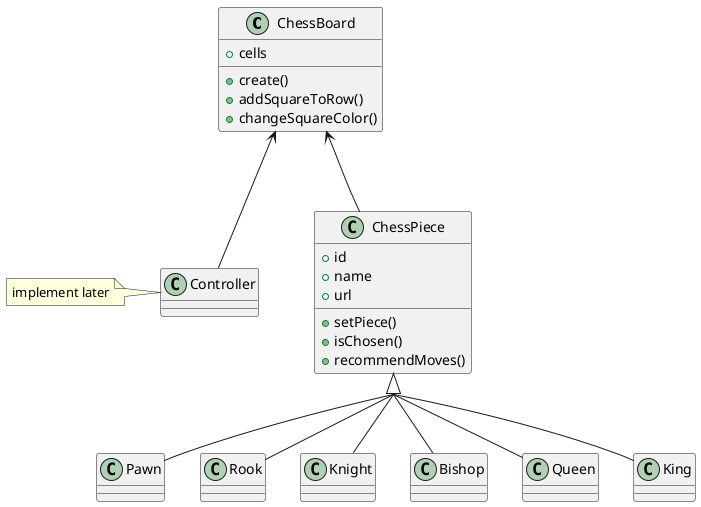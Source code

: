 @startuml ChessBoard
skinparam groupInheritance 2

class ChessBoard {
    + cells

    + create()
    + addSquareToRow()
    + changeSquareColor()
}
class ChessPiece {
    + id
    + name 
    + url 
    + setPiece() 
    + isChosen() 
    + recommendMoves() 
}


ChessBoard <-- ChessPiece
ChessBoard <-- Controller
note left of Controller: implement later

ChessPiece <|-- Pawn 
ChessPiece <|-- Rook 
ChessPiece <|-- Knight 
ChessPiece <|-- Bishop 
ChessPiece <|-- Queen  
ChessPiece <|-- King 
@enduml
